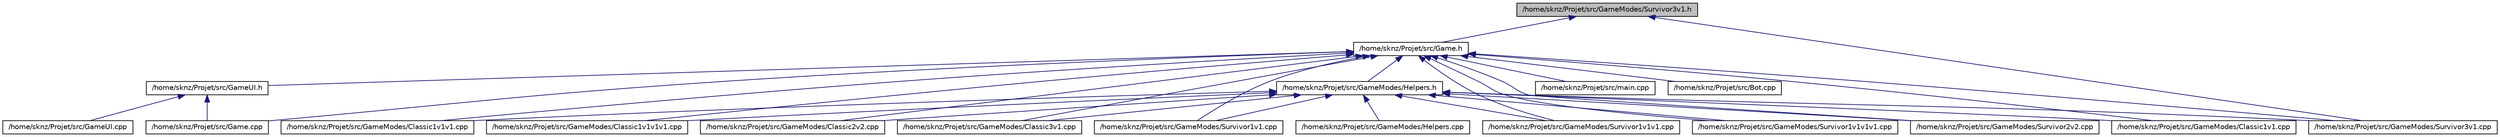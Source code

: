 digraph G
{
  edge [fontname="Helvetica",fontsize="10",labelfontname="Helvetica",labelfontsize="10"];
  node [fontname="Helvetica",fontsize="10",shape=record];
  Node1 [label="/home/sknz/Projet/src/GameModes/Survivor3v1.h",height=0.2,width=0.4,color="black", fillcolor="grey75", style="filled" fontcolor="black"];
  Node1 -> Node2 [dir="back",color="midnightblue",fontsize="10",style="solid",fontname="Helvetica"];
  Node2 [label="/home/sknz/Projet/src/Game.h",height=0.2,width=0.4,color="black", fillcolor="white", style="filled",URL="$_game_8h.html"];
  Node2 -> Node3 [dir="back",color="midnightblue",fontsize="10",style="solid",fontname="Helvetica"];
  Node3 [label="/home/sknz/Projet/src/Bot.cpp",height=0.2,width=0.4,color="black", fillcolor="white", style="filled",URL="$_bot_8cpp.html"];
  Node2 -> Node4 [dir="back",color="midnightblue",fontsize="10",style="solid",fontname="Helvetica"];
  Node4 [label="/home/sknz/Projet/src/Game.cpp",height=0.2,width=0.4,color="black", fillcolor="white", style="filled",URL="$_game_8cpp.html"];
  Node2 -> Node5 [dir="back",color="midnightblue",fontsize="10",style="solid",fontname="Helvetica"];
  Node5 [label="/home/sknz/Projet/src/GameUI.h",height=0.2,width=0.4,color="black", fillcolor="white", style="filled",URL="$_game_u_i_8h.html"];
  Node5 -> Node4 [dir="back",color="midnightblue",fontsize="10",style="solid",fontname="Helvetica"];
  Node5 -> Node6 [dir="back",color="midnightblue",fontsize="10",style="solid",fontname="Helvetica"];
  Node6 [label="/home/sknz/Projet/src/GameUI.cpp",height=0.2,width=0.4,color="black", fillcolor="white", style="filled",URL="$_game_u_i_8cpp.html"];
  Node2 -> Node7 [dir="back",color="midnightblue",fontsize="10",style="solid",fontname="Helvetica"];
  Node7 [label="/home/sknz/Projet/src/GameModes/Helpers.h",height=0.2,width=0.4,color="black", fillcolor="white", style="filled",URL="$_helpers_8h.html"];
  Node7 -> Node8 [dir="back",color="midnightblue",fontsize="10",style="solid",fontname="Helvetica"];
  Node8 [label="/home/sknz/Projet/src/GameModes/Classic1v1.cpp",height=0.2,width=0.4,color="black", fillcolor="white", style="filled",URL="$_classic1v1_8cpp.html"];
  Node7 -> Node9 [dir="back",color="midnightblue",fontsize="10",style="solid",fontname="Helvetica"];
  Node9 [label="/home/sknz/Projet/src/GameModes/Classic1v1v1.cpp",height=0.2,width=0.4,color="black", fillcolor="white", style="filled",URL="$_classic1v1v1_8cpp.html"];
  Node7 -> Node10 [dir="back",color="midnightblue",fontsize="10",style="solid",fontname="Helvetica"];
  Node10 [label="/home/sknz/Projet/src/GameModes/Classic1v1v1v1.cpp",height=0.2,width=0.4,color="black", fillcolor="white", style="filled",URL="$_classic1v1v1v1_8cpp.html"];
  Node7 -> Node11 [dir="back",color="midnightblue",fontsize="10",style="solid",fontname="Helvetica"];
  Node11 [label="/home/sknz/Projet/src/GameModes/Classic2v2.cpp",height=0.2,width=0.4,color="black", fillcolor="white", style="filled",URL="$_classic2v2_8cpp.html"];
  Node7 -> Node12 [dir="back",color="midnightblue",fontsize="10",style="solid",fontname="Helvetica"];
  Node12 [label="/home/sknz/Projet/src/GameModes/Classic3v1.cpp",height=0.2,width=0.4,color="black", fillcolor="white", style="filled",URL="$_classic3v1_8cpp.html"];
  Node7 -> Node13 [dir="back",color="midnightblue",fontsize="10",style="solid",fontname="Helvetica"];
  Node13 [label="/home/sknz/Projet/src/GameModes/Helpers.cpp",height=0.2,width=0.4,color="black", fillcolor="white", style="filled",URL="$_helpers_8cpp.html"];
  Node7 -> Node14 [dir="back",color="midnightblue",fontsize="10",style="solid",fontname="Helvetica"];
  Node14 [label="/home/sknz/Projet/src/GameModes/Survivor1v1.cpp",height=0.2,width=0.4,color="black", fillcolor="white", style="filled",URL="$_survivor1v1_8cpp.html"];
  Node7 -> Node15 [dir="back",color="midnightblue",fontsize="10",style="solid",fontname="Helvetica"];
  Node15 [label="/home/sknz/Projet/src/GameModes/Survivor1v1v1.cpp",height=0.2,width=0.4,color="black", fillcolor="white", style="filled",URL="$_survivor1v1v1_8cpp.html"];
  Node7 -> Node16 [dir="back",color="midnightblue",fontsize="10",style="solid",fontname="Helvetica"];
  Node16 [label="/home/sknz/Projet/src/GameModes/Survivor1v1v1v1.cpp",height=0.2,width=0.4,color="black", fillcolor="white", style="filled",URL="$_survivor1v1v1v1_8cpp.html"];
  Node7 -> Node17 [dir="back",color="midnightblue",fontsize="10",style="solid",fontname="Helvetica"];
  Node17 [label="/home/sknz/Projet/src/GameModes/Survivor2v2.cpp",height=0.2,width=0.4,color="black", fillcolor="white", style="filled",URL="$_survivor2v2_8cpp.html"];
  Node7 -> Node18 [dir="back",color="midnightblue",fontsize="10",style="solid",fontname="Helvetica"];
  Node18 [label="/home/sknz/Projet/src/GameModes/Survivor3v1.cpp",height=0.2,width=0.4,color="black", fillcolor="white", style="filled",URL="$_survivor3v1_8cpp.html"];
  Node2 -> Node8 [dir="back",color="midnightblue",fontsize="10",style="solid",fontname="Helvetica"];
  Node2 -> Node9 [dir="back",color="midnightblue",fontsize="10",style="solid",fontname="Helvetica"];
  Node2 -> Node10 [dir="back",color="midnightblue",fontsize="10",style="solid",fontname="Helvetica"];
  Node2 -> Node11 [dir="back",color="midnightblue",fontsize="10",style="solid",fontname="Helvetica"];
  Node2 -> Node12 [dir="back",color="midnightblue",fontsize="10",style="solid",fontname="Helvetica"];
  Node2 -> Node14 [dir="back",color="midnightblue",fontsize="10",style="solid",fontname="Helvetica"];
  Node2 -> Node15 [dir="back",color="midnightblue",fontsize="10",style="solid",fontname="Helvetica"];
  Node2 -> Node16 [dir="back",color="midnightblue",fontsize="10",style="solid",fontname="Helvetica"];
  Node2 -> Node17 [dir="back",color="midnightblue",fontsize="10",style="solid",fontname="Helvetica"];
  Node2 -> Node18 [dir="back",color="midnightblue",fontsize="10",style="solid",fontname="Helvetica"];
  Node2 -> Node19 [dir="back",color="midnightblue",fontsize="10",style="solid",fontname="Helvetica"];
  Node19 [label="/home/sknz/Projet/src/main.cpp",height=0.2,width=0.4,color="black", fillcolor="white", style="filled",URL="$main_8cpp.html"];
  Node1 -> Node18 [dir="back",color="midnightblue",fontsize="10",style="solid",fontname="Helvetica"];
}

